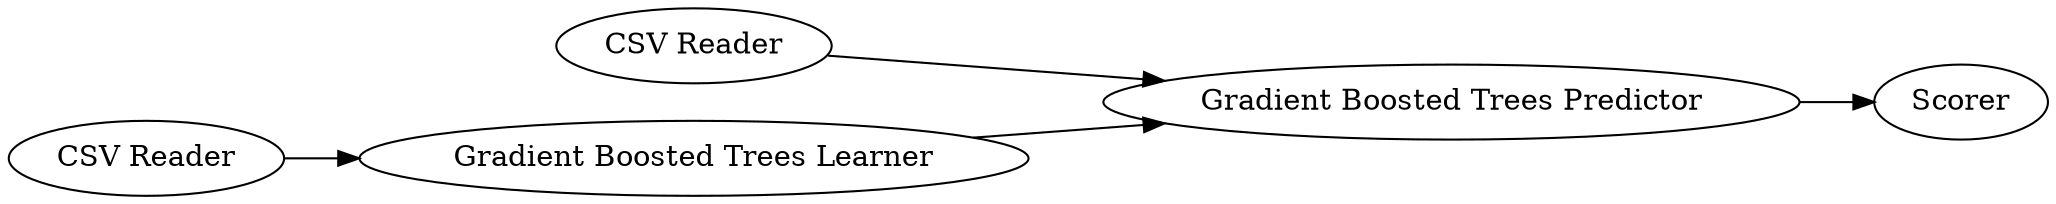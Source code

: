 digraph {
	1 [label="CSV Reader"]
	2 [label="CSV Reader"]
	3 [label="Gradient Boosted Trees Learner"]
	4 [label="Gradient Boosted Trees Predictor"]
	5 [label=Scorer]
	1 -> 4
	2 -> 3
	3 -> 4
	4 -> 5
	rankdir=LR
}
